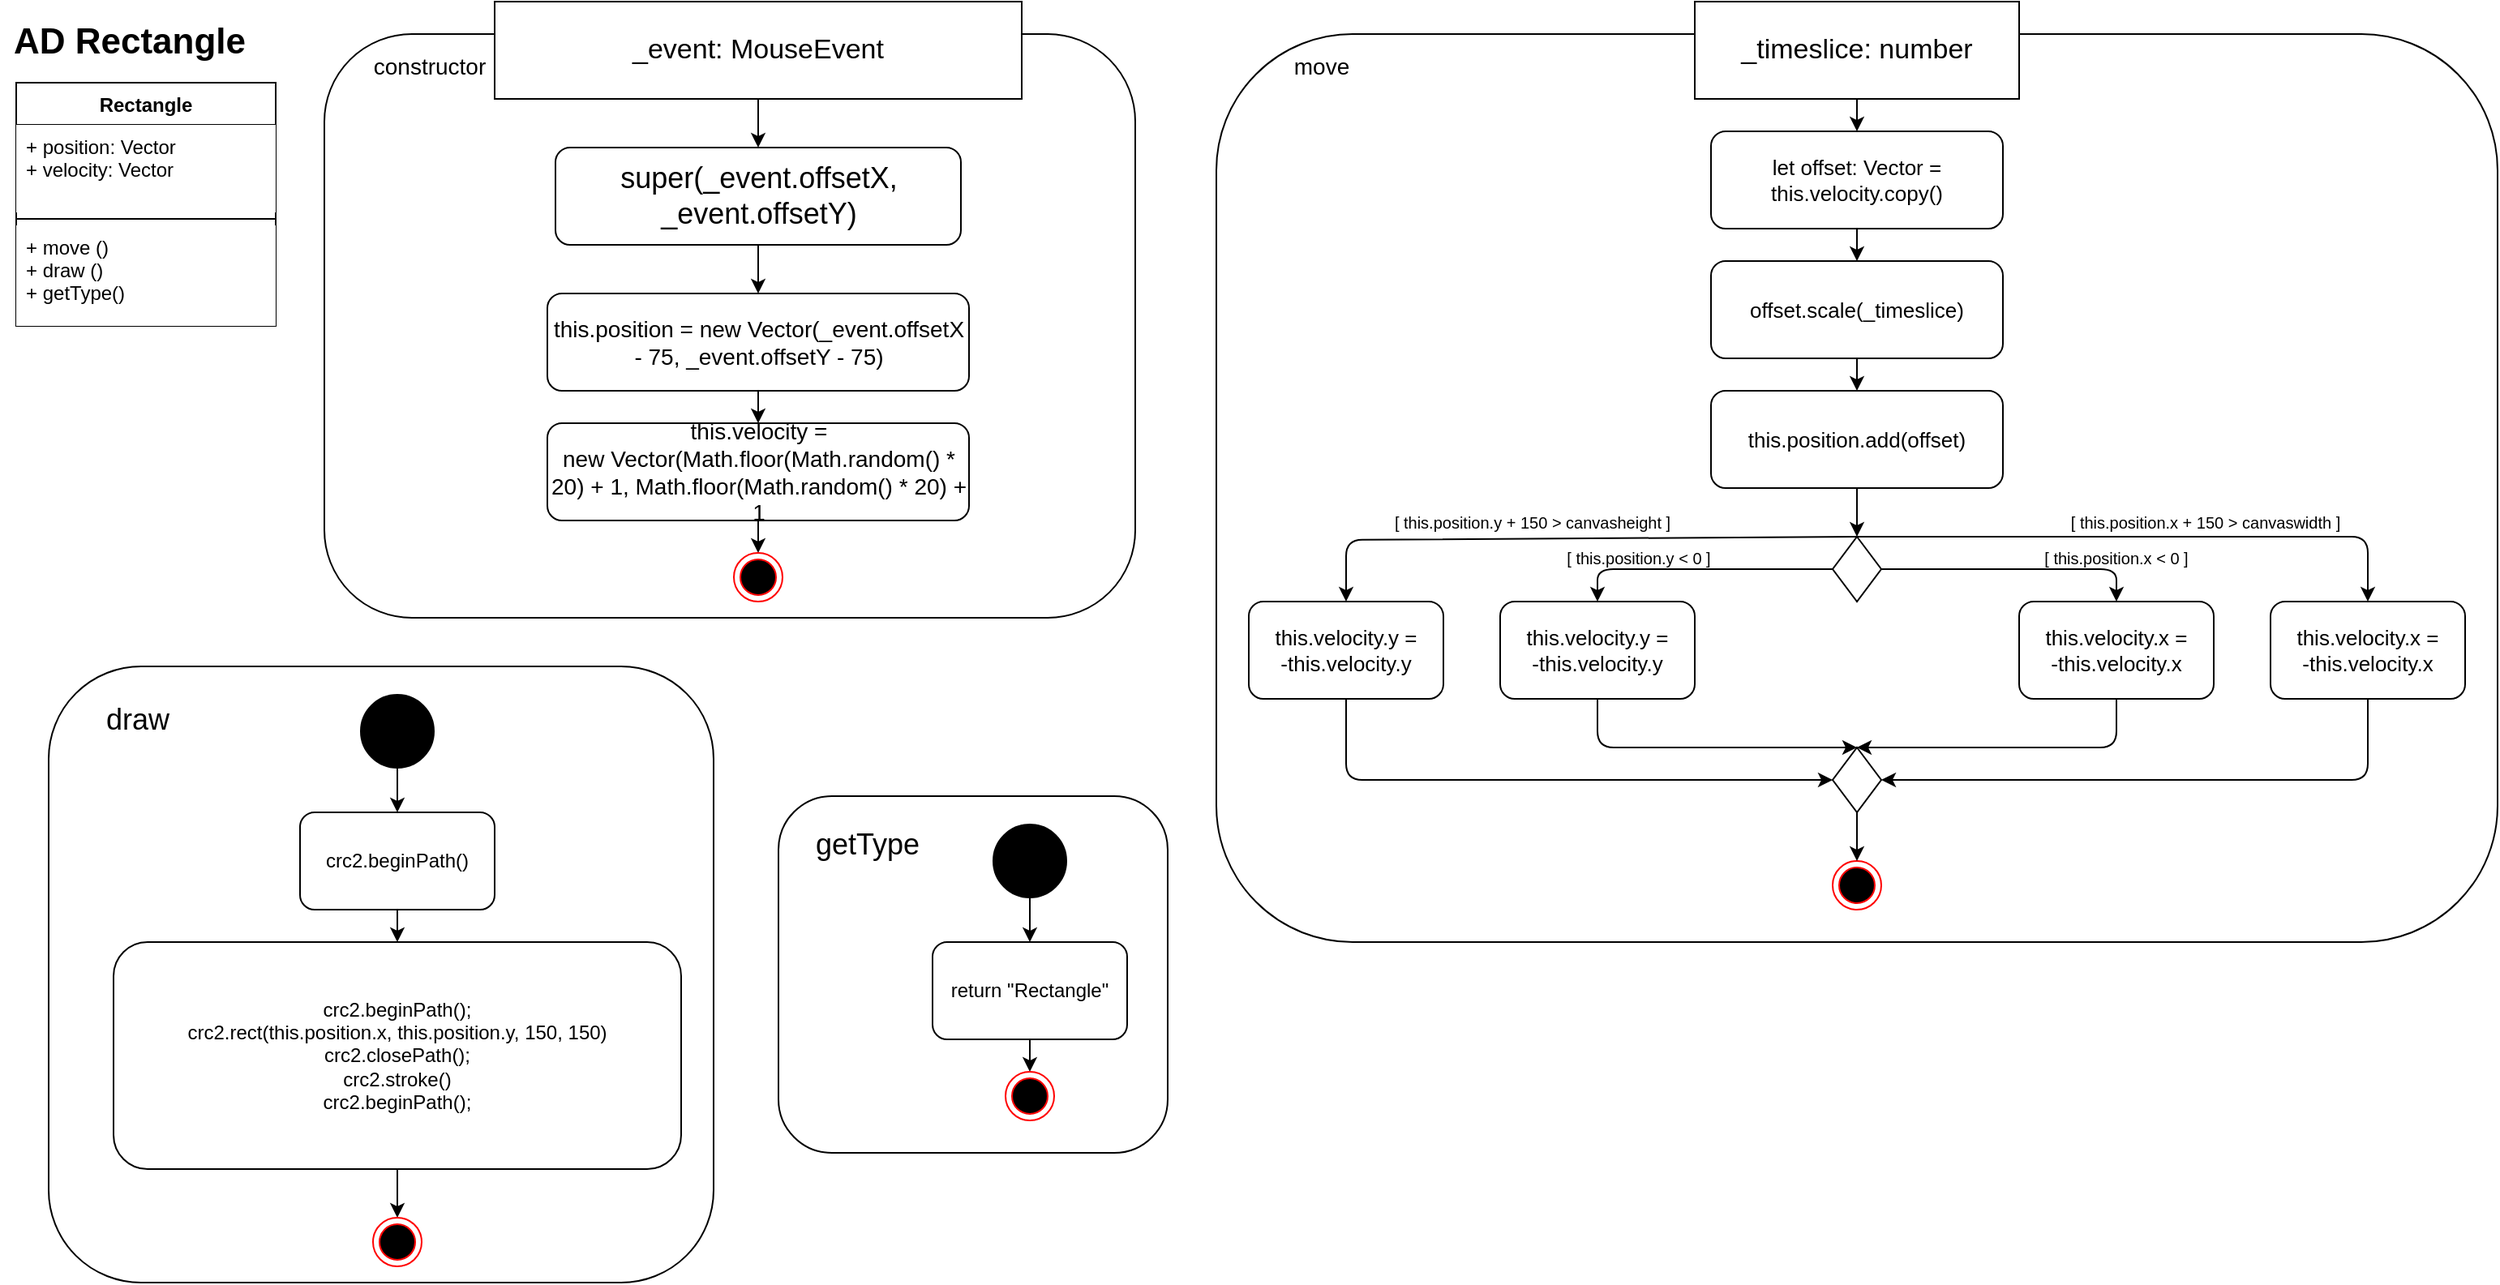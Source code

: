 <mxfile version="13.5.7" type="device"><diagram id="9aPISOmAFS09IA7_X6WL" name="Page-1"><mxGraphModel dx="1810" dy="1343" grid="1" gridSize="10" guides="1" tooltips="1" connect="1" arrows="1" fold="1" page="1" pageScale="1" pageWidth="1600" pageHeight="900" math="0" shadow="0"><root><mxCell id="0"/><mxCell id="1" parent="0"/><mxCell id="AG16r35q3JaDcfVwvbdO-5" value="&lt;font style=&quot;font-size: 22px&quot;&gt;&lt;b&gt;AD Rectangle&lt;/b&gt;&lt;/font&gt;" style="text;html=1;strokeColor=none;fillColor=none;align=center;verticalAlign=middle;whiteSpace=wrap;rounded=0;" vertex="1" parent="1"><mxGeometry x="10" y="10" width="160" height="50" as="geometry"/></mxCell><mxCell id="AG16r35q3JaDcfVwvbdO-6" value="" style="rounded=1;whiteSpace=wrap;html=1;" vertex="1" parent="1"><mxGeometry x="210" y="30" width="500" height="360" as="geometry"/></mxCell><mxCell id="AG16r35q3JaDcfVwvbdO-7" value="&lt;font style=&quot;font-size: 17px&quot;&gt;_event: MouseEvent&lt;/font&gt;" style="rounded=0;whiteSpace=wrap;html=1;" vertex="1" parent="1"><mxGeometry x="315" y="10" width="325" height="60" as="geometry"/></mxCell><mxCell id="AG16r35q3JaDcfVwvbdO-8" value="" style="endArrow=classic;html=1;exitX=0.5;exitY=1;exitDx=0;exitDy=0;entryX=0.5;entryY=0;entryDx=0;entryDy=0;" edge="1" parent="1" source="AG16r35q3JaDcfVwvbdO-7" target="AG16r35q3JaDcfVwvbdO-9"><mxGeometry width="50" height="50" relative="1" as="geometry"><mxPoint x="700" y="410" as="sourcePoint"/><mxPoint x="750" y="360" as="targetPoint"/></mxGeometry></mxCell><mxCell id="AG16r35q3JaDcfVwvbdO-9" value="&lt;font style=&quot;font-size: 18px&quot;&gt;super(_event.offsetX, _event.offsetY)&lt;/font&gt;" style="rounded=1;whiteSpace=wrap;html=1;" vertex="1" parent="1"><mxGeometry x="352.5" y="100" width="250" height="60" as="geometry"/></mxCell><mxCell id="AG16r35q3JaDcfVwvbdO-10" value="&lt;font style=&quot;font-size: 14px&quot;&gt;constructor&lt;/font&gt;" style="text;html=1;strokeColor=none;fillColor=none;align=center;verticalAlign=middle;whiteSpace=wrap;rounded=0;" vertex="1" parent="1"><mxGeometry x="240" y="40" width="70" height="20" as="geometry"/></mxCell><mxCell id="AG16r35q3JaDcfVwvbdO-11" value="&lt;font style=&quot;font-size: 14px&quot;&gt;this.position = new Vector(_event.offsetX - 75, _event.offsetY - 75)&lt;/font&gt;" style="rounded=1;whiteSpace=wrap;html=1;" vertex="1" parent="1"><mxGeometry x="347.5" y="190" width="260" height="60" as="geometry"/></mxCell><mxCell id="AG16r35q3JaDcfVwvbdO-12" value="&lt;font style=&quot;font-size: 14px&quot;&gt;this.velocity = &lt;br&gt;new Vector(Math.floor(Math.random() * 20) + 1, Math.floor(Math.random() * 20) + 1&lt;/font&gt;" style="rounded=1;whiteSpace=wrap;html=1;" vertex="1" parent="1"><mxGeometry x="347.5" y="270" width="260" height="60" as="geometry"/></mxCell><mxCell id="AG16r35q3JaDcfVwvbdO-13" value="" style="endArrow=classic;html=1;fontSize=13;entryX=0.5;entryY=0;entryDx=0;entryDy=0;exitX=0.5;exitY=1;exitDx=0;exitDy=0;" edge="1" parent="1" source="AG16r35q3JaDcfVwvbdO-9" target="AG16r35q3JaDcfVwvbdO-11"><mxGeometry width="50" height="50" relative="1" as="geometry"><mxPoint x="560" y="270" as="sourcePoint"/><mxPoint x="610" y="220" as="targetPoint"/></mxGeometry></mxCell><mxCell id="AG16r35q3JaDcfVwvbdO-14" value="" style="endArrow=classic;html=1;fontSize=13;entryX=0.5;entryY=0;entryDx=0;entryDy=0;exitX=0.5;exitY=1;exitDx=0;exitDy=0;" edge="1" parent="1" source="AG16r35q3JaDcfVwvbdO-11" target="AG16r35q3JaDcfVwvbdO-12"><mxGeometry width="50" height="50" relative="1" as="geometry"><mxPoint x="560" y="270" as="sourcePoint"/><mxPoint x="610" y="220" as="targetPoint"/></mxGeometry></mxCell><mxCell id="AG16r35q3JaDcfVwvbdO-16" value="" style="endArrow=classic;html=1;fontSize=13;entryX=0.5;entryY=0;entryDx=0;entryDy=0;exitX=0.5;exitY=1;exitDx=0;exitDy=0;" edge="1" parent="1" source="AG16r35q3JaDcfVwvbdO-12"><mxGeometry width="50" height="50" relative="1" as="geometry"><mxPoint x="540" y="310" as="sourcePoint"/><mxPoint x="477.5" y="350" as="targetPoint"/></mxGeometry></mxCell><mxCell id="AG16r35q3JaDcfVwvbdO-17" value="" style="ellipse;html=1;shape=endState;fillColor=#000000;strokeColor=#ff0000;fontSize=13;" vertex="1" parent="1"><mxGeometry x="462.5" y="350" width="30" height="30" as="geometry"/></mxCell><mxCell id="AG16r35q3JaDcfVwvbdO-19" value="" style="rounded=1;whiteSpace=wrap;html=1;" vertex="1" parent="1"><mxGeometry x="760" y="30" width="790" height="560" as="geometry"/></mxCell><mxCell id="AG16r35q3JaDcfVwvbdO-20" value="&lt;font style=&quot;font-size: 14px&quot;&gt;move&lt;/font&gt;" style="text;html=1;strokeColor=none;fillColor=none;align=center;verticalAlign=middle;whiteSpace=wrap;rounded=0;" vertex="1" parent="1"><mxGeometry x="790" y="40" width="70" height="20" as="geometry"/></mxCell><mxCell id="AG16r35q3JaDcfVwvbdO-21" value="&lt;font style=&quot;font-size: 17px&quot;&gt;_timeslice: number&lt;/font&gt;" style="rounded=0;whiteSpace=wrap;html=1;" vertex="1" parent="1"><mxGeometry x="1055" y="10" width="200" height="60" as="geometry"/></mxCell><mxCell id="AG16r35q3JaDcfVwvbdO-22" value="" style="endArrow=classic;html=1;exitX=0.5;exitY=1;exitDx=0;exitDy=0;entryX=0.5;entryY=0;entryDx=0;entryDy=0;" edge="1" parent="1" source="AG16r35q3JaDcfVwvbdO-21" target="AG16r35q3JaDcfVwvbdO-23"><mxGeometry width="50" height="50" relative="1" as="geometry"><mxPoint x="805" y="50" as="sourcePoint"/><mxPoint x="1155" y="110" as="targetPoint"/></mxGeometry></mxCell><mxCell id="AG16r35q3JaDcfVwvbdO-23" value="&lt;font style=&quot;font-size: 13px&quot;&gt;let offset: Vector = this.velocity.copy()&lt;/font&gt;" style="rounded=1;whiteSpace=wrap;html=1;" vertex="1" parent="1"><mxGeometry x="1065" y="90" width="180" height="60" as="geometry"/></mxCell><mxCell id="AG16r35q3JaDcfVwvbdO-24" value="" style="endArrow=classic;html=1;exitX=0.5;exitY=1;exitDx=0;exitDy=0;entryX=0.5;entryY=0;entryDx=0;entryDy=0;" edge="1" parent="1" source="AG16r35q3JaDcfVwvbdO-23" target="AG16r35q3JaDcfVwvbdO-25"><mxGeometry width="50" height="50" relative="1" as="geometry"><mxPoint x="1155" y="175" as="sourcePoint"/><mxPoint x="1155" y="180" as="targetPoint"/></mxGeometry></mxCell><mxCell id="AG16r35q3JaDcfVwvbdO-25" value="&lt;font style=&quot;font-size: 13px&quot;&gt;offset.scale(_timeslice)&lt;/font&gt;" style="rounded=1;whiteSpace=wrap;html=1;" vertex="1" parent="1"><mxGeometry x="1065" y="170" width="180" height="60" as="geometry"/></mxCell><mxCell id="AG16r35q3JaDcfVwvbdO-26" value="&lt;font style=&quot;font-size: 13px&quot;&gt;this.position.add(offset)&lt;/font&gt;" style="rounded=1;whiteSpace=wrap;html=1;" vertex="1" parent="1"><mxGeometry x="1065" y="250" width="180" height="60" as="geometry"/></mxCell><mxCell id="AG16r35q3JaDcfVwvbdO-27" value="" style="endArrow=classic;html=1;fontSize=13;entryX=0.5;entryY=0;entryDx=0;entryDy=0;exitX=0.5;exitY=1;exitDx=0;exitDy=0;" edge="1" parent="1" source="AG16r35q3JaDcfVwvbdO-25" target="AG16r35q3JaDcfVwvbdO-26"><mxGeometry width="50" height="50" relative="1" as="geometry"><mxPoint x="1095" y="250" as="sourcePoint"/><mxPoint x="1145" y="200" as="targetPoint"/></mxGeometry></mxCell><mxCell id="AG16r35q3JaDcfVwvbdO-28" value="" style="rhombus;whiteSpace=wrap;html=1;fontSize=13;" vertex="1" parent="1"><mxGeometry x="1140" y="340" width="30" height="40" as="geometry"/></mxCell><mxCell id="AG16r35q3JaDcfVwvbdO-29" value="" style="endArrow=classic;html=1;fontSize=13;entryX=0.5;entryY=0;entryDx=0;entryDy=0;exitX=0.5;exitY=1;exitDx=0;exitDy=0;" edge="1" parent="1" source="AG16r35q3JaDcfVwvbdO-26" target="AG16r35q3JaDcfVwvbdO-28"><mxGeometry width="50" height="50" relative="1" as="geometry"><mxPoint x="1020" y="480" as="sourcePoint"/><mxPoint x="1070" y="430" as="targetPoint"/></mxGeometry></mxCell><mxCell id="AG16r35q3JaDcfVwvbdO-30" value="" style="endArrow=classic;html=1;fontSize=13;exitX=0.5;exitY=0;exitDx=0;exitDy=0;entryX=0.5;entryY=0;entryDx=0;entryDy=0;" edge="1" parent="1" source="AG16r35q3JaDcfVwvbdO-28" target="AG16r35q3JaDcfVwvbdO-31"><mxGeometry width="50" height="50" relative="1" as="geometry"><mxPoint x="1120" y="430" as="sourcePoint"/><mxPoint x="1170" y="380" as="targetPoint"/><Array as="points"><mxPoint x="1470" y="340"/></Array></mxGeometry></mxCell><mxCell id="AG16r35q3JaDcfVwvbdO-31" value="this.velocity.x = &lt;br&gt;-this.velocity.x" style="rounded=1;whiteSpace=wrap;html=1;fontSize=13;" vertex="1" parent="1"><mxGeometry x="1410" y="380" width="120" height="60" as="geometry"/></mxCell><mxCell id="AG16r35q3JaDcfVwvbdO-32" value="&lt;font style=&quot;font-size: 10px&quot;&gt;[ this.position.x + 150 &amp;gt; canvaswidth ]&lt;/font&gt;" style="text;html=1;strokeColor=none;fillColor=none;align=center;verticalAlign=middle;whiteSpace=wrap;rounded=0;fontSize=13;" vertex="1" parent="1"><mxGeometry x="1220" y="320" width="300" height="20" as="geometry"/></mxCell><mxCell id="AG16r35q3JaDcfVwvbdO-33" value="this.velocity.x = &lt;br&gt;-this.velocity.x" style="rounded=1;whiteSpace=wrap;html=1;fontSize=13;" vertex="1" parent="1"><mxGeometry x="1255" y="380" width="120" height="60" as="geometry"/></mxCell><mxCell id="AG16r35q3JaDcfVwvbdO-34" value="" style="endArrow=classic;html=1;fontSize=13;entryX=0.5;entryY=0;entryDx=0;entryDy=0;exitX=1;exitY=0.5;exitDx=0;exitDy=0;" edge="1" parent="1" source="AG16r35q3JaDcfVwvbdO-28" target="AG16r35q3JaDcfVwvbdO-33"><mxGeometry width="50" height="50" relative="1" as="geometry"><mxPoint x="1190" y="370" as="sourcePoint"/><mxPoint x="1240" y="320" as="targetPoint"/><Array as="points"><mxPoint x="1315" y="360"/></Array></mxGeometry></mxCell><mxCell id="AG16r35q3JaDcfVwvbdO-35" value="&lt;font style=&quot;font-size: 10px&quot;&gt;[ this.position.x &amp;lt; 0 ]&lt;/font&gt;" style="text;html=1;strokeColor=none;fillColor=none;align=center;verticalAlign=middle;whiteSpace=wrap;rounded=0;fontSize=13;" vertex="1" parent="1"><mxGeometry x="1200" y="347" width="230" height="10" as="geometry"/></mxCell><mxCell id="AG16r35q3JaDcfVwvbdO-36" value="this.velocity.y = &lt;br&gt;-this.velocity.y" style="rounded=1;whiteSpace=wrap;html=1;fontSize=13;" vertex="1" parent="1"><mxGeometry x="935" y="380" width="120" height="60" as="geometry"/></mxCell><mxCell id="AG16r35q3JaDcfVwvbdO-37" value="" style="endArrow=classic;html=1;fontSize=13;entryX=0.5;entryY=0;entryDx=0;entryDy=0;" edge="1" parent="1" target="AG16r35q3JaDcfVwvbdO-36"><mxGeometry width="50" height="50" relative="1" as="geometry"><mxPoint x="1140" y="360.0" as="sourcePoint"/><mxPoint x="1200" y="310" as="targetPoint"/><Array as="points"><mxPoint x="995" y="360"/></Array></mxGeometry></mxCell><mxCell id="AG16r35q3JaDcfVwvbdO-38" value="&lt;font style=&quot;font-size: 10px&quot;&gt;[ this.position.y &amp;lt; 0 ]&lt;/font&gt;" style="text;html=1;strokeColor=none;fillColor=none;align=center;verticalAlign=middle;whiteSpace=wrap;rounded=0;fontSize=13;" vertex="1" parent="1"><mxGeometry x="900" y="347" width="241" height="10" as="geometry"/></mxCell><mxCell id="AG16r35q3JaDcfVwvbdO-39" value="this.velocity.y = &lt;br&gt;-this.velocity.y" style="rounded=1;whiteSpace=wrap;html=1;fontSize=13;" vertex="1" parent="1"><mxGeometry x="780" y="380" width="120" height="60" as="geometry"/></mxCell><mxCell id="AG16r35q3JaDcfVwvbdO-40" value="" style="endArrow=classic;html=1;fontSize=13;entryX=0.5;entryY=0;entryDx=0;entryDy=0;exitX=0.5;exitY=0;exitDx=0;exitDy=0;" edge="1" parent="1" source="AG16r35q3JaDcfVwvbdO-28" target="AG16r35q3JaDcfVwvbdO-39"><mxGeometry width="50" height="50" relative="1" as="geometry"><mxPoint x="1220" y="310" as="sourcePoint"/><mxPoint x="1270" y="260" as="targetPoint"/><Array as="points"><mxPoint x="840" y="342"/></Array></mxGeometry></mxCell><mxCell id="AG16r35q3JaDcfVwvbdO-41" value="&lt;font style=&quot;font-size: 10px&quot;&gt;[ this.position.y + 150 &amp;gt; canvasheight ]&lt;/font&gt;" style="text;html=1;strokeColor=none;fillColor=none;align=center;verticalAlign=middle;whiteSpace=wrap;rounded=0;fontSize=13;" vertex="1" parent="1"><mxGeometry x="800" y="320" width="310" height="20" as="geometry"/></mxCell><mxCell id="AG16r35q3JaDcfVwvbdO-42" value="" style="ellipse;html=1;shape=endState;fillColor=#000000;strokeColor=#ff0000;fontSize=13;" vertex="1" parent="1"><mxGeometry x="1140" y="540" width="30" height="30" as="geometry"/></mxCell><mxCell id="AG16r35q3JaDcfVwvbdO-43" value="" style="rhombus;whiteSpace=wrap;html=1;fontSize=13;" vertex="1" parent="1"><mxGeometry x="1140" y="470" width="30" height="40" as="geometry"/></mxCell><mxCell id="AG16r35q3JaDcfVwvbdO-44" value="" style="endArrow=classic;html=1;fontSize=13;entryX=0.5;entryY=0;entryDx=0;entryDy=0;exitX=0.5;exitY=1;exitDx=0;exitDy=0;" edge="1" parent="1" source="AG16r35q3JaDcfVwvbdO-36" target="AG16r35q3JaDcfVwvbdO-43"><mxGeometry width="50" height="50" relative="1" as="geometry"><mxPoint x="1130" y="470" as="sourcePoint"/><mxPoint x="1180" y="420" as="targetPoint"/><Array as="points"><mxPoint x="995" y="470"/></Array></mxGeometry></mxCell><mxCell id="AG16r35q3JaDcfVwvbdO-45" value="" style="endArrow=classic;html=1;fontSize=13;entryX=0;entryY=0.5;entryDx=0;entryDy=0;exitX=0.5;exitY=1;exitDx=0;exitDy=0;" edge="1" parent="1" source="AG16r35q3JaDcfVwvbdO-39" target="AG16r35q3JaDcfVwvbdO-43"><mxGeometry width="50" height="50" relative="1" as="geometry"><mxPoint x="1130" y="470" as="sourcePoint"/><mxPoint x="1180" y="420" as="targetPoint"/><Array as="points"><mxPoint x="840" y="490"/></Array></mxGeometry></mxCell><mxCell id="AG16r35q3JaDcfVwvbdO-46" value="" style="endArrow=classic;html=1;fontSize=13;entryX=0.5;entryY=0;entryDx=0;entryDy=0;exitX=0.5;exitY=1;exitDx=0;exitDy=0;" edge="1" parent="1" source="AG16r35q3JaDcfVwvbdO-33" target="AG16r35q3JaDcfVwvbdO-43"><mxGeometry width="50" height="50" relative="1" as="geometry"><mxPoint x="1130" y="470" as="sourcePoint"/><mxPoint x="1180" y="420" as="targetPoint"/><Array as="points"><mxPoint x="1315" y="470"/></Array></mxGeometry></mxCell><mxCell id="AG16r35q3JaDcfVwvbdO-47" value="" style="endArrow=classic;html=1;fontSize=13;entryX=1;entryY=0.5;entryDx=0;entryDy=0;exitX=0.5;exitY=1;exitDx=0;exitDy=0;" edge="1" parent="1" source="AG16r35q3JaDcfVwvbdO-31" target="AG16r35q3JaDcfVwvbdO-43"><mxGeometry width="50" height="50" relative="1" as="geometry"><mxPoint x="1130" y="470" as="sourcePoint"/><mxPoint x="1180" y="420" as="targetPoint"/><Array as="points"><mxPoint x="1470" y="490"/></Array></mxGeometry></mxCell><mxCell id="AG16r35q3JaDcfVwvbdO-48" value="" style="endArrow=classic;html=1;fontSize=13;entryX=0.5;entryY=0;entryDx=0;entryDy=0;exitX=0.5;exitY=1;exitDx=0;exitDy=0;" edge="1" parent="1" source="AG16r35q3JaDcfVwvbdO-43" target="AG16r35q3JaDcfVwvbdO-42"><mxGeometry width="50" height="50" relative="1" as="geometry"><mxPoint x="1130" y="470" as="sourcePoint"/><mxPoint x="1180" y="420" as="targetPoint"/></mxGeometry></mxCell><mxCell id="AG16r35q3JaDcfVwvbdO-49" value="" style="rounded=1;whiteSpace=wrap;html=1;" vertex="1" parent="1"><mxGeometry x="40" y="420" width="410" height="380" as="geometry"/></mxCell><mxCell id="AG16r35q3JaDcfVwvbdO-50" value="&lt;font style=&quot;font-size: 18px&quot;&gt;draw&lt;/font&gt;" style="text;html=1;strokeColor=none;fillColor=none;align=center;verticalAlign=middle;whiteSpace=wrap;rounded=0;" vertex="1" parent="1"><mxGeometry x="40" y="422.5" width="110" height="60" as="geometry"/></mxCell><mxCell id="AG16r35q3JaDcfVwvbdO-51" value="" style="ellipse;whiteSpace=wrap;html=1;aspect=fixed;fillColor=#000000;" vertex="1" parent="1"><mxGeometry x="232.5" y="437.5" width="45" height="45" as="geometry"/></mxCell><mxCell id="AG16r35q3JaDcfVwvbdO-52" value="" style="endArrow=classic;html=1;exitX=0.5;exitY=1;exitDx=0;exitDy=0;entryX=0.5;entryY=0;entryDx=0;entryDy=0;" edge="1" parent="1" source="AG16r35q3JaDcfVwvbdO-51" target="AG16r35q3JaDcfVwvbdO-53"><mxGeometry width="50" height="50" relative="1" as="geometry"><mxPoint x="370" y="800" as="sourcePoint"/><mxPoint x="420" y="750" as="targetPoint"/></mxGeometry></mxCell><mxCell id="AG16r35q3JaDcfVwvbdO-53" value="crc2.beginPath()" style="rounded=1;whiteSpace=wrap;html=1;fillColor=#FFFFFF;" vertex="1" parent="1"><mxGeometry x="195" y="510" width="120" height="60" as="geometry"/></mxCell><mxCell id="AG16r35q3JaDcfVwvbdO-54" value="&lt;div&gt;crc2.beginPath();&lt;/div&gt;&lt;div&gt;crc2.rect(this.position.x, this.position.y, 150, 150)&lt;/div&gt;&lt;div&gt;crc2.closePath();&lt;/div&gt;&lt;div&gt;crc2.stroke()&lt;/div&gt;&lt;div&gt;crc2.beginPath();&lt;/div&gt;" style="rounded=1;whiteSpace=wrap;html=1;fillColor=#FFFFFF;" vertex="1" parent="1"><mxGeometry x="80" y="590" width="350" height="140" as="geometry"/></mxCell><mxCell id="AG16r35q3JaDcfVwvbdO-55" value="" style="endArrow=classic;html=1;entryX=0.5;entryY=0;entryDx=0;entryDy=0;exitX=0.5;exitY=1;exitDx=0;exitDy=0;" edge="1" parent="1" source="AG16r35q3JaDcfVwvbdO-53" target="AG16r35q3JaDcfVwvbdO-54"><mxGeometry width="50" height="50" relative="1" as="geometry"><mxPoint x="300" y="750" as="sourcePoint"/><mxPoint x="350" y="700" as="targetPoint"/></mxGeometry></mxCell><mxCell id="AG16r35q3JaDcfVwvbdO-56" value="" style="endArrow=classic;html=1;exitX=0.5;exitY=1;exitDx=0;exitDy=0;" edge="1" parent="1" source="AG16r35q3JaDcfVwvbdO-54" target="AG16r35q3JaDcfVwvbdO-57"><mxGeometry width="50" height="50" relative="1" as="geometry"><mxPoint x="300" y="750" as="sourcePoint"/><mxPoint x="350" y="700" as="targetPoint"/></mxGeometry></mxCell><mxCell id="AG16r35q3JaDcfVwvbdO-57" value="" style="ellipse;html=1;shape=endState;fillColor=#000000;strokeColor=#ff0000;" vertex="1" parent="1"><mxGeometry x="240" y="760" width="30" height="30" as="geometry"/></mxCell><mxCell id="AG16r35q3JaDcfVwvbdO-58" value="" style="rounded=1;whiteSpace=wrap;html=1;" vertex="1" parent="1"><mxGeometry x="490" y="500" width="240" height="220" as="geometry"/></mxCell><mxCell id="AG16r35q3JaDcfVwvbdO-59" value="&lt;font style=&quot;font-size: 18px&quot;&gt;getType&lt;/font&gt;" style="text;html=1;strokeColor=none;fillColor=none;align=center;verticalAlign=middle;whiteSpace=wrap;rounded=0;" vertex="1" parent="1"><mxGeometry x="490" y="500" width="110" height="60" as="geometry"/></mxCell><mxCell id="AG16r35q3JaDcfVwvbdO-60" value="" style="ellipse;whiteSpace=wrap;html=1;aspect=fixed;fillColor=#000000;" vertex="1" parent="1"><mxGeometry x="622.5" y="517.5" width="45" height="45" as="geometry"/></mxCell><mxCell id="AG16r35q3JaDcfVwvbdO-61" value="" style="endArrow=classic;html=1;exitX=0.5;exitY=1;exitDx=0;exitDy=0;entryX=0.5;entryY=0;entryDx=0;entryDy=0;" edge="1" parent="1" source="AG16r35q3JaDcfVwvbdO-60" target="AG16r35q3JaDcfVwvbdO-62"><mxGeometry width="50" height="50" relative="1" as="geometry"><mxPoint x="760" y="880" as="sourcePoint"/><mxPoint x="810" y="830" as="targetPoint"/></mxGeometry></mxCell><mxCell id="AG16r35q3JaDcfVwvbdO-62" value="return &quot;Rectangle&quot;" style="rounded=1;whiteSpace=wrap;html=1;fillColor=#FFFFFF;" vertex="1" parent="1"><mxGeometry x="585" y="590" width="120" height="60" as="geometry"/></mxCell><mxCell id="AG16r35q3JaDcfVwvbdO-63" value="" style="endArrow=classic;html=1;entryX=0.5;entryY=0;entryDx=0;entryDy=0;exitX=0.5;exitY=1;exitDx=0;exitDy=0;" edge="1" parent="1" source="AG16r35q3JaDcfVwvbdO-62"><mxGeometry width="50" height="50" relative="1" as="geometry"><mxPoint x="690" y="830" as="sourcePoint"/><mxPoint x="645" y="670" as="targetPoint"/></mxGeometry></mxCell><mxCell id="AG16r35q3JaDcfVwvbdO-64" value="" style="ellipse;html=1;shape=endState;fillColor=#000000;strokeColor=#ff0000;" vertex="1" parent="1"><mxGeometry x="630" y="670" width="30" height="30" as="geometry"/></mxCell><mxCell id="AG16r35q3JaDcfVwvbdO-69" value="Rectangle" style="swimlane;fontStyle=1;align=center;verticalAlign=top;childLayout=stackLayout;horizontal=1;startSize=26;horizontalStack=0;resizeParent=1;resizeParentMax=0;resizeLast=0;collapsible=1;marginBottom=0;" vertex="1" parent="1"><mxGeometry x="20" y="60" width="160" height="150" as="geometry"/></mxCell><mxCell id="AG16r35q3JaDcfVwvbdO-70" value="+ position: Vector&#10;+ velocity: Vector" style="text;strokeColor=none;align=left;verticalAlign=top;spacingLeft=4;spacingRight=4;overflow=hidden;rotatable=0;points=[[0,0.5],[1,0.5]];portConstraint=eastwest;fillColor=#ffffff;" vertex="1" parent="AG16r35q3JaDcfVwvbdO-69"><mxGeometry y="26" width="160" height="54" as="geometry"/></mxCell><mxCell id="AG16r35q3JaDcfVwvbdO-71" value="" style="line;strokeWidth=1;fillColor=none;align=left;verticalAlign=middle;spacingTop=-1;spacingLeft=3;spacingRight=3;rotatable=0;labelPosition=right;points=[];portConstraint=eastwest;" vertex="1" parent="AG16r35q3JaDcfVwvbdO-69"><mxGeometry y="80" width="160" height="8" as="geometry"/></mxCell><mxCell id="AG16r35q3JaDcfVwvbdO-72" value="+ move ()&#10;+ draw ()&#10;+ getType()" style="text;strokeColor=none;align=left;verticalAlign=top;spacingLeft=4;spacingRight=4;overflow=hidden;rotatable=0;points=[[0,0.5],[1,0.5]];portConstraint=eastwest;fillColor=#ffffff;" vertex="1" parent="AG16r35q3JaDcfVwvbdO-69"><mxGeometry y="88" width="160" height="62" as="geometry"/></mxCell></root></mxGraphModel></diagram></mxfile>